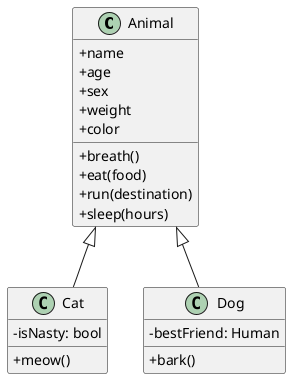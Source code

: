 @startuml Class hierarchies
skinparam ClassAttributeIconSize 0
class Animal {
  + name
  + age
  + sex
  + weight
  + color
  + breath()
  + eat(food)
  + run(destination)
  + sleep(hours)
}

class Cat {
  - isNasty: bool
  + meow()
}

class Dog {
  - bestFriend: Human
  + bark()
}

Animal <|-- Cat
Animal <|-- Dog
@enduml